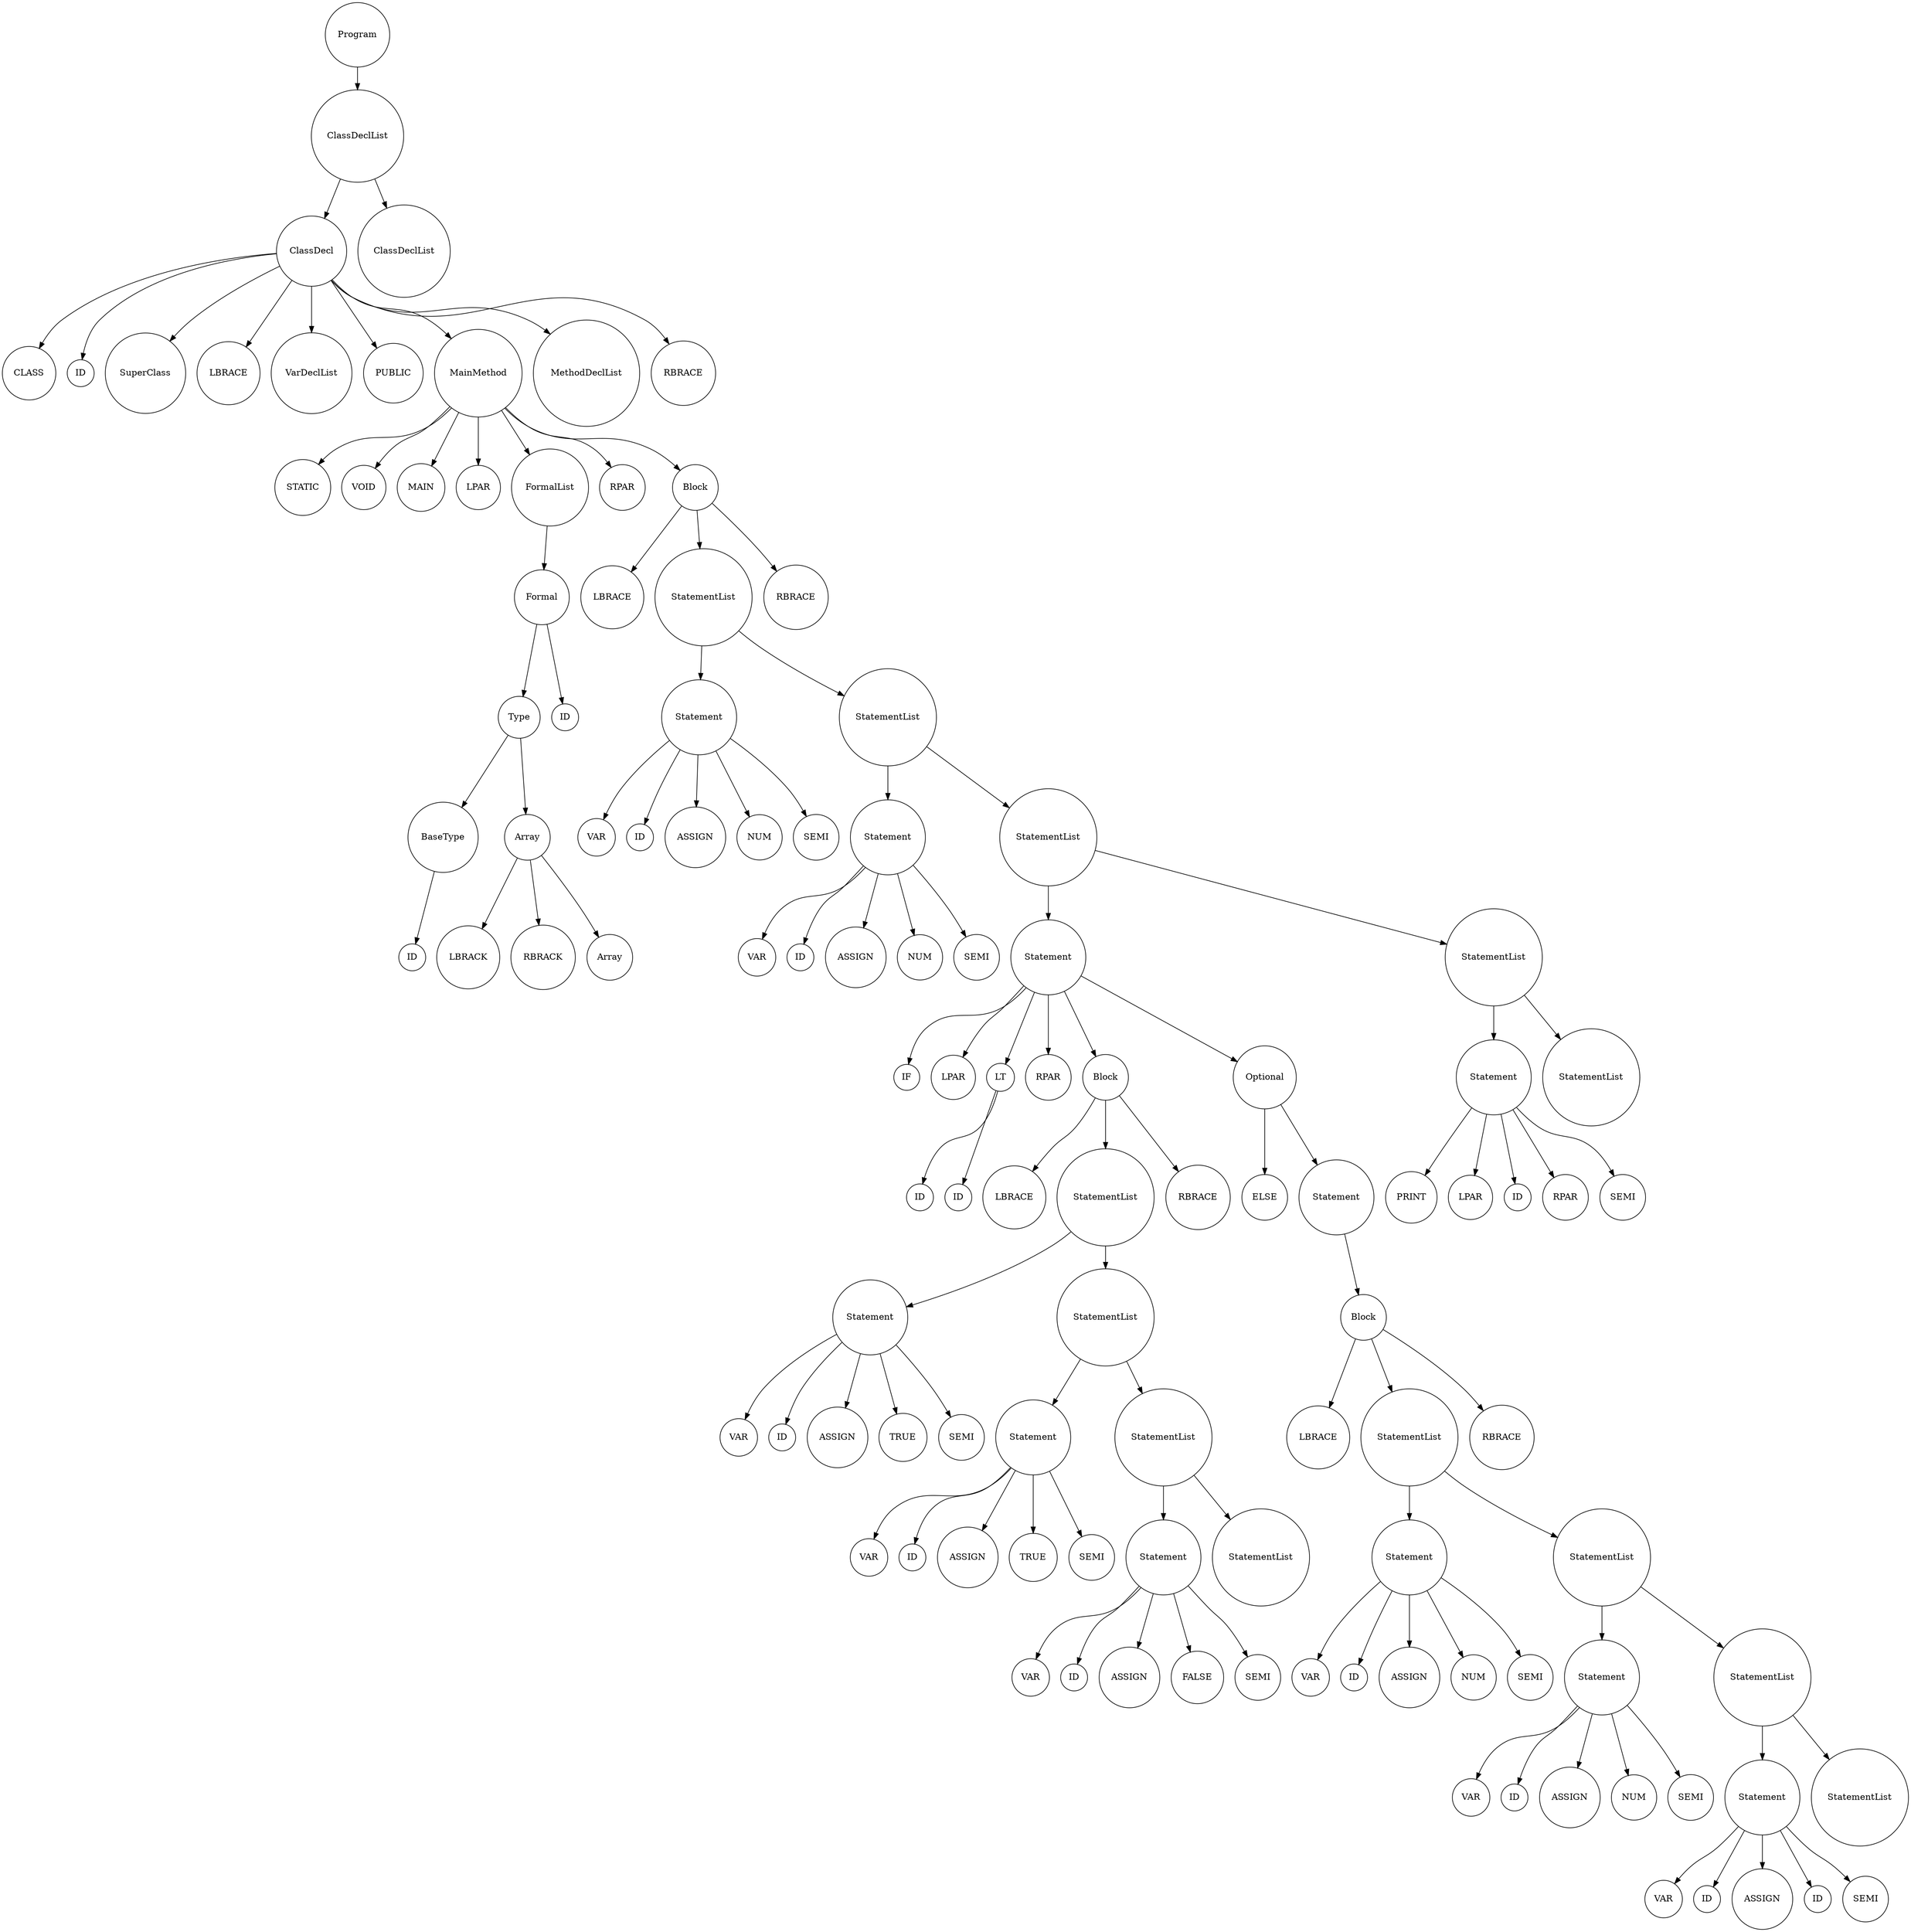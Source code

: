 digraph G {
            rankdir=TB; // Tree-like top-bottom orientation
            node [shape=circle];
              node0 [label="Program"];
  node0_0 [label="ClassDeclList"];
  node0 -> node0_0;
  node0_0_0 [label="ClassDecl"];
  node0_0 -> node0_0_0;
  node0_0_0_0 [label="CLASS"];
  node0_0_0 -> node0_0_0_0;
  node0_0_0_1 [label="ID"];
  node0_0_0 -> node0_0_0_1;
  node0_0_0_2 [label="SuperClass"];
  node0_0_0 -> node0_0_0_2;
  node0_0_0_3 [label="LBRACE"];
  node0_0_0 -> node0_0_0_3;
  node0_0_0_4 [label="VarDeclList"];
  node0_0_0 -> node0_0_0_4;
  node0_0_0_5 [label="PUBLIC"];
  node0_0_0 -> node0_0_0_5;
  node0_0_0_6 [label="MainMethod"];
  node0_0_0 -> node0_0_0_6;
  node0_0_0_6_0 [label="STATIC"];
  node0_0_0_6 -> node0_0_0_6_0;
  node0_0_0_6_1 [label="VOID"];
  node0_0_0_6 -> node0_0_0_6_1;
  node0_0_0_6_2 [label="MAIN"];
  node0_0_0_6 -> node0_0_0_6_2;
  node0_0_0_6_3 [label="LPAR"];
  node0_0_0_6 -> node0_0_0_6_3;
  node0_0_0_6_4 [label="FormalList"];
  node0_0_0_6 -> node0_0_0_6_4;
  node0_0_0_6_4_0 [label="Formal"];
  node0_0_0_6_4 -> node0_0_0_6_4_0;
  node0_0_0_6_4_0_0 [label="Type"];
  node0_0_0_6_4_0 -> node0_0_0_6_4_0_0;
  node0_0_0_6_4_0_0_0 [label="BaseType"];
  node0_0_0_6_4_0_0 -> node0_0_0_6_4_0_0_0;
  node0_0_0_6_4_0_0_0_0 [label="ID"];
  node0_0_0_6_4_0_0_0 -> node0_0_0_6_4_0_0_0_0;
  node0_0_0_6_4_0_0_1 [label="Array"];
  node0_0_0_6_4_0_0 -> node0_0_0_6_4_0_0_1;
  node0_0_0_6_4_0_0_1_0 [label="LBRACK"];
  node0_0_0_6_4_0_0_1 -> node0_0_0_6_4_0_0_1_0;
  node0_0_0_6_4_0_0_1_1 [label="RBRACK"];
  node0_0_0_6_4_0_0_1 -> node0_0_0_6_4_0_0_1_1;
  node0_0_0_6_4_0_0_1_2 [label="Array"];
  node0_0_0_6_4_0_0_1 -> node0_0_0_6_4_0_0_1_2;
  node0_0_0_6_4_0_1 [label="ID"];
  node0_0_0_6_4_0 -> node0_0_0_6_4_0_1;
  node0_0_0_6_5 [label="RPAR"];
  node0_0_0_6 -> node0_0_0_6_5;
  node0_0_0_6_6 [label="Block"];
  node0_0_0_6 -> node0_0_0_6_6;
  node0_0_0_6_6_0 [label="LBRACE"];
  node0_0_0_6_6 -> node0_0_0_6_6_0;
  node0_0_0_6_6_1 [label="StatementList"];
  node0_0_0_6_6 -> node0_0_0_6_6_1;
  node0_0_0_6_6_1_0 [label="Statement"];
  node0_0_0_6_6_1 -> node0_0_0_6_6_1_0;
  node0_0_0_6_6_1_0_0 [label="VAR"];
  node0_0_0_6_6_1_0 -> node0_0_0_6_6_1_0_0;
  node0_0_0_6_6_1_0_1 [label="ID"];
  node0_0_0_6_6_1_0 -> node0_0_0_6_6_1_0_1;
  node0_0_0_6_6_1_0_2 [label="ASSIGN"];
  node0_0_0_6_6_1_0 -> node0_0_0_6_6_1_0_2;
  node0_0_0_6_6_1_0_3 [label="NUM"];
  node0_0_0_6_6_1_0 -> node0_0_0_6_6_1_0_3;
  node0_0_0_6_6_1_0_4 [label="SEMI"];
  node0_0_0_6_6_1_0 -> node0_0_0_6_6_1_0_4;
  node0_0_0_6_6_1_1 [label="StatementList"];
  node0_0_0_6_6_1 -> node0_0_0_6_6_1_1;
  node0_0_0_6_6_1_1_0 [label="Statement"];
  node0_0_0_6_6_1_1 -> node0_0_0_6_6_1_1_0;
  node0_0_0_6_6_1_1_0_0 [label="VAR"];
  node0_0_0_6_6_1_1_0 -> node0_0_0_6_6_1_1_0_0;
  node0_0_0_6_6_1_1_0_1 [label="ID"];
  node0_0_0_6_6_1_1_0 -> node0_0_0_6_6_1_1_0_1;
  node0_0_0_6_6_1_1_0_2 [label="ASSIGN"];
  node0_0_0_6_6_1_1_0 -> node0_0_0_6_6_1_1_0_2;
  node0_0_0_6_6_1_1_0_3 [label="NUM"];
  node0_0_0_6_6_1_1_0 -> node0_0_0_6_6_1_1_0_3;
  node0_0_0_6_6_1_1_0_4 [label="SEMI"];
  node0_0_0_6_6_1_1_0 -> node0_0_0_6_6_1_1_0_4;
  node0_0_0_6_6_1_1_1 [label="StatementList"];
  node0_0_0_6_6_1_1 -> node0_0_0_6_6_1_1_1;
  node0_0_0_6_6_1_1_1_0 [label="Statement"];
  node0_0_0_6_6_1_1_1 -> node0_0_0_6_6_1_1_1_0;
  node0_0_0_6_6_1_1_1_0_0 [label="IF"];
  node0_0_0_6_6_1_1_1_0 -> node0_0_0_6_6_1_1_1_0_0;
  node0_0_0_6_6_1_1_1_0_1 [label="LPAR"];
  node0_0_0_6_6_1_1_1_0 -> node0_0_0_6_6_1_1_1_0_1;
  node0_0_0_6_6_1_1_1_0_2 [label="LT"];
  node0_0_0_6_6_1_1_1_0 -> node0_0_0_6_6_1_1_1_0_2;
  node0_0_0_6_6_1_1_1_0_2_0 [label="ID"];
  node0_0_0_6_6_1_1_1_0_2 -> node0_0_0_6_6_1_1_1_0_2_0;
  node0_0_0_6_6_1_1_1_0_2_1 [label="ID"];
  node0_0_0_6_6_1_1_1_0_2 -> node0_0_0_6_6_1_1_1_0_2_1;
  node0_0_0_6_6_1_1_1_0_3 [label="RPAR"];
  node0_0_0_6_6_1_1_1_0 -> node0_0_0_6_6_1_1_1_0_3;
  node0_0_0_6_6_1_1_1_0_4 [label="Block"];
  node0_0_0_6_6_1_1_1_0 -> node0_0_0_6_6_1_1_1_0_4;
  node0_0_0_6_6_1_1_1_0_4_0 [label="LBRACE"];
  node0_0_0_6_6_1_1_1_0_4 -> node0_0_0_6_6_1_1_1_0_4_0;
  node0_0_0_6_6_1_1_1_0_4_1 [label="StatementList"];
  node0_0_0_6_6_1_1_1_0_4 -> node0_0_0_6_6_1_1_1_0_4_1;
  node0_0_0_6_6_1_1_1_0_4_1_0 [label="Statement"];
  node0_0_0_6_6_1_1_1_0_4_1 -> node0_0_0_6_6_1_1_1_0_4_1_0;
  node0_0_0_6_6_1_1_1_0_4_1_0_0 [label="VAR"];
  node0_0_0_6_6_1_1_1_0_4_1_0 -> node0_0_0_6_6_1_1_1_0_4_1_0_0;
  node0_0_0_6_6_1_1_1_0_4_1_0_1 [label="ID"];
  node0_0_0_6_6_1_1_1_0_4_1_0 -> node0_0_0_6_6_1_1_1_0_4_1_0_1;
  node0_0_0_6_6_1_1_1_0_4_1_0_2 [label="ASSIGN"];
  node0_0_0_6_6_1_1_1_0_4_1_0 -> node0_0_0_6_6_1_1_1_0_4_1_0_2;
  node0_0_0_6_6_1_1_1_0_4_1_0_3 [label="TRUE"];
  node0_0_0_6_6_1_1_1_0_4_1_0 -> node0_0_0_6_6_1_1_1_0_4_1_0_3;
  node0_0_0_6_6_1_1_1_0_4_1_0_4 [label="SEMI"];
  node0_0_0_6_6_1_1_1_0_4_1_0 -> node0_0_0_6_6_1_1_1_0_4_1_0_4;
  node0_0_0_6_6_1_1_1_0_4_1_1 [label="StatementList"];
  node0_0_0_6_6_1_1_1_0_4_1 -> node0_0_0_6_6_1_1_1_0_4_1_1;
  node0_0_0_6_6_1_1_1_0_4_1_1_0 [label="Statement"];
  node0_0_0_6_6_1_1_1_0_4_1_1 -> node0_0_0_6_6_1_1_1_0_4_1_1_0;
  node0_0_0_6_6_1_1_1_0_4_1_1_0_0 [label="VAR"];
  node0_0_0_6_6_1_1_1_0_4_1_1_0 -> node0_0_0_6_6_1_1_1_0_4_1_1_0_0;
  node0_0_0_6_6_1_1_1_0_4_1_1_0_1 [label="ID"];
  node0_0_0_6_6_1_1_1_0_4_1_1_0 -> node0_0_0_6_6_1_1_1_0_4_1_1_0_1;
  node0_0_0_6_6_1_1_1_0_4_1_1_0_2 [label="ASSIGN"];
  node0_0_0_6_6_1_1_1_0_4_1_1_0 -> node0_0_0_6_6_1_1_1_0_4_1_1_0_2;
  node0_0_0_6_6_1_1_1_0_4_1_1_0_3 [label="TRUE"];
  node0_0_0_6_6_1_1_1_0_4_1_1_0 -> node0_0_0_6_6_1_1_1_0_4_1_1_0_3;
  node0_0_0_6_6_1_1_1_0_4_1_1_0_4 [label="SEMI"];
  node0_0_0_6_6_1_1_1_0_4_1_1_0 -> node0_0_0_6_6_1_1_1_0_4_1_1_0_4;
  node0_0_0_6_6_1_1_1_0_4_1_1_1 [label="StatementList"];
  node0_0_0_6_6_1_1_1_0_4_1_1 -> node0_0_0_6_6_1_1_1_0_4_1_1_1;
  node0_0_0_6_6_1_1_1_0_4_1_1_1_0 [label="Statement"];
  node0_0_0_6_6_1_1_1_0_4_1_1_1 -> node0_0_0_6_6_1_1_1_0_4_1_1_1_0;
  node0_0_0_6_6_1_1_1_0_4_1_1_1_0_0 [label="VAR"];
  node0_0_0_6_6_1_1_1_0_4_1_1_1_0 -> node0_0_0_6_6_1_1_1_0_4_1_1_1_0_0;
  node0_0_0_6_6_1_1_1_0_4_1_1_1_0_1 [label="ID"];
  node0_0_0_6_6_1_1_1_0_4_1_1_1_0 -> node0_0_0_6_6_1_1_1_0_4_1_1_1_0_1;
  node0_0_0_6_6_1_1_1_0_4_1_1_1_0_2 [label="ASSIGN"];
  node0_0_0_6_6_1_1_1_0_4_1_1_1_0 -> node0_0_0_6_6_1_1_1_0_4_1_1_1_0_2;
  node0_0_0_6_6_1_1_1_0_4_1_1_1_0_3 [label="FALSE"];
  node0_0_0_6_6_1_1_1_0_4_1_1_1_0 -> node0_0_0_6_6_1_1_1_0_4_1_1_1_0_3;
  node0_0_0_6_6_1_1_1_0_4_1_1_1_0_4 [label="SEMI"];
  node0_0_0_6_6_1_1_1_0_4_1_1_1_0 -> node0_0_0_6_6_1_1_1_0_4_1_1_1_0_4;
  node0_0_0_6_6_1_1_1_0_4_1_1_1_1 [label="StatementList"];
  node0_0_0_6_6_1_1_1_0_4_1_1_1 -> node0_0_0_6_6_1_1_1_0_4_1_1_1_1;
  node0_0_0_6_6_1_1_1_0_4_2 [label="RBRACE"];
  node0_0_0_6_6_1_1_1_0_4 -> node0_0_0_6_6_1_1_1_0_4_2;
  node0_0_0_6_6_1_1_1_0_5 [label="Optional"];
  node0_0_0_6_6_1_1_1_0 -> node0_0_0_6_6_1_1_1_0_5;
  node0_0_0_6_6_1_1_1_0_5_0 [label="ELSE"];
  node0_0_0_6_6_1_1_1_0_5 -> node0_0_0_6_6_1_1_1_0_5_0;
  node0_0_0_6_6_1_1_1_0_5_1 [label="Statement"];
  node0_0_0_6_6_1_1_1_0_5 -> node0_0_0_6_6_1_1_1_0_5_1;
  node0_0_0_6_6_1_1_1_0_5_1_0 [label="Block"];
  node0_0_0_6_6_1_1_1_0_5_1 -> node0_0_0_6_6_1_1_1_0_5_1_0;
  node0_0_0_6_6_1_1_1_0_5_1_0_0 [label="LBRACE"];
  node0_0_0_6_6_1_1_1_0_5_1_0 -> node0_0_0_6_6_1_1_1_0_5_1_0_0;
  node0_0_0_6_6_1_1_1_0_5_1_0_1 [label="StatementList"];
  node0_0_0_6_6_1_1_1_0_5_1_0 -> node0_0_0_6_6_1_1_1_0_5_1_0_1;
  node0_0_0_6_6_1_1_1_0_5_1_0_1_0 [label="Statement"];
  node0_0_0_6_6_1_1_1_0_5_1_0_1 -> node0_0_0_6_6_1_1_1_0_5_1_0_1_0;
  node0_0_0_6_6_1_1_1_0_5_1_0_1_0_0 [label="VAR"];
  node0_0_0_6_6_1_1_1_0_5_1_0_1_0 -> node0_0_0_6_6_1_1_1_0_5_1_0_1_0_0;
  node0_0_0_6_6_1_1_1_0_5_1_0_1_0_1 [label="ID"];
  node0_0_0_6_6_1_1_1_0_5_1_0_1_0 -> node0_0_0_6_6_1_1_1_0_5_1_0_1_0_1;
  node0_0_0_6_6_1_1_1_0_5_1_0_1_0_2 [label="ASSIGN"];
  node0_0_0_6_6_1_1_1_0_5_1_0_1_0 -> node0_0_0_6_6_1_1_1_0_5_1_0_1_0_2;
  node0_0_0_6_6_1_1_1_0_5_1_0_1_0_3 [label="NUM"];
  node0_0_0_6_6_1_1_1_0_5_1_0_1_0 -> node0_0_0_6_6_1_1_1_0_5_1_0_1_0_3;
  node0_0_0_6_6_1_1_1_0_5_1_0_1_0_4 [label="SEMI"];
  node0_0_0_6_6_1_1_1_0_5_1_0_1_0 -> node0_0_0_6_6_1_1_1_0_5_1_0_1_0_4;
  node0_0_0_6_6_1_1_1_0_5_1_0_1_1 [label="StatementList"];
  node0_0_0_6_6_1_1_1_0_5_1_0_1 -> node0_0_0_6_6_1_1_1_0_5_1_0_1_1;
  node0_0_0_6_6_1_1_1_0_5_1_0_1_1_0 [label="Statement"];
  node0_0_0_6_6_1_1_1_0_5_1_0_1_1 -> node0_0_0_6_6_1_1_1_0_5_1_0_1_1_0;
  node0_0_0_6_6_1_1_1_0_5_1_0_1_1_0_0 [label="VAR"];
  node0_0_0_6_6_1_1_1_0_5_1_0_1_1_0 -> node0_0_0_6_6_1_1_1_0_5_1_0_1_1_0_0;
  node0_0_0_6_6_1_1_1_0_5_1_0_1_1_0_1 [label="ID"];
  node0_0_0_6_6_1_1_1_0_5_1_0_1_1_0 -> node0_0_0_6_6_1_1_1_0_5_1_0_1_1_0_1;
  node0_0_0_6_6_1_1_1_0_5_1_0_1_1_0_2 [label="ASSIGN"];
  node0_0_0_6_6_1_1_1_0_5_1_0_1_1_0 -> node0_0_0_6_6_1_1_1_0_5_1_0_1_1_0_2;
  node0_0_0_6_6_1_1_1_0_5_1_0_1_1_0_3 [label="NUM"];
  node0_0_0_6_6_1_1_1_0_5_1_0_1_1_0 -> node0_0_0_6_6_1_1_1_0_5_1_0_1_1_0_3;
  node0_0_0_6_6_1_1_1_0_5_1_0_1_1_0_4 [label="SEMI"];
  node0_0_0_6_6_1_1_1_0_5_1_0_1_1_0 -> node0_0_0_6_6_1_1_1_0_5_1_0_1_1_0_4;
  node0_0_0_6_6_1_1_1_0_5_1_0_1_1_1 [label="StatementList"];
  node0_0_0_6_6_1_1_1_0_5_1_0_1_1 -> node0_0_0_6_6_1_1_1_0_5_1_0_1_1_1;
  node0_0_0_6_6_1_1_1_0_5_1_0_1_1_1_0 [label="Statement"];
  node0_0_0_6_6_1_1_1_0_5_1_0_1_1_1 -> node0_0_0_6_6_1_1_1_0_5_1_0_1_1_1_0;
  node0_0_0_6_6_1_1_1_0_5_1_0_1_1_1_0_0 [label="VAR"];
  node0_0_0_6_6_1_1_1_0_5_1_0_1_1_1_0 -> node0_0_0_6_6_1_1_1_0_5_1_0_1_1_1_0_0;
  node0_0_0_6_6_1_1_1_0_5_1_0_1_1_1_0_1 [label="ID"];
  node0_0_0_6_6_1_1_1_0_5_1_0_1_1_1_0 -> node0_0_0_6_6_1_1_1_0_5_1_0_1_1_1_0_1;
  node0_0_0_6_6_1_1_1_0_5_1_0_1_1_1_0_2 [label="ASSIGN"];
  node0_0_0_6_6_1_1_1_0_5_1_0_1_1_1_0 -> node0_0_0_6_6_1_1_1_0_5_1_0_1_1_1_0_2;
  node0_0_0_6_6_1_1_1_0_5_1_0_1_1_1_0_3 [label="ID"];
  node0_0_0_6_6_1_1_1_0_5_1_0_1_1_1_0 -> node0_0_0_6_6_1_1_1_0_5_1_0_1_1_1_0_3;
  node0_0_0_6_6_1_1_1_0_5_1_0_1_1_1_0_4 [label="SEMI"];
  node0_0_0_6_6_1_1_1_0_5_1_0_1_1_1_0 -> node0_0_0_6_6_1_1_1_0_5_1_0_1_1_1_0_4;
  node0_0_0_6_6_1_1_1_0_5_1_0_1_1_1_1 [label="StatementList"];
  node0_0_0_6_6_1_1_1_0_5_1_0_1_1_1 -> node0_0_0_6_6_1_1_1_0_5_1_0_1_1_1_1;
  node0_0_0_6_6_1_1_1_0_5_1_0_2 [label="RBRACE"];
  node0_0_0_6_6_1_1_1_0_5_1_0 -> node0_0_0_6_6_1_1_1_0_5_1_0_2;
  node0_0_0_6_6_1_1_1_1 [label="StatementList"];
  node0_0_0_6_6_1_1_1 -> node0_0_0_6_6_1_1_1_1;
  node0_0_0_6_6_1_1_1_1_0 [label="Statement"];
  node0_0_0_6_6_1_1_1_1 -> node0_0_0_6_6_1_1_1_1_0;
  node0_0_0_6_6_1_1_1_1_0_0 [label="PRINT"];
  node0_0_0_6_6_1_1_1_1_0 -> node0_0_0_6_6_1_1_1_1_0_0;
  node0_0_0_6_6_1_1_1_1_0_1 [label="LPAR"];
  node0_0_0_6_6_1_1_1_1_0 -> node0_0_0_6_6_1_1_1_1_0_1;
  node0_0_0_6_6_1_1_1_1_0_2 [label="ID"];
  node0_0_0_6_6_1_1_1_1_0 -> node0_0_0_6_6_1_1_1_1_0_2;
  node0_0_0_6_6_1_1_1_1_0_3 [label="RPAR"];
  node0_0_0_6_6_1_1_1_1_0 -> node0_0_0_6_6_1_1_1_1_0_3;
  node0_0_0_6_6_1_1_1_1_0_4 [label="SEMI"];
  node0_0_0_6_6_1_1_1_1_0 -> node0_0_0_6_6_1_1_1_1_0_4;
  node0_0_0_6_6_1_1_1_1_1 [label="StatementList"];
  node0_0_0_6_6_1_1_1_1 -> node0_0_0_6_6_1_1_1_1_1;
  node0_0_0_6_6_2 [label="RBRACE"];
  node0_0_0_6_6 -> node0_0_0_6_6_2;
  node0_0_0_7 [label="MethodDeclList"];
  node0_0_0 -> node0_0_0_7;
  node0_0_0_8 [label="RBRACE"];
  node0_0_0 -> node0_0_0_8;
  node0_0_1 [label="ClassDeclList"];
  node0_0 -> node0_0_1;
        }